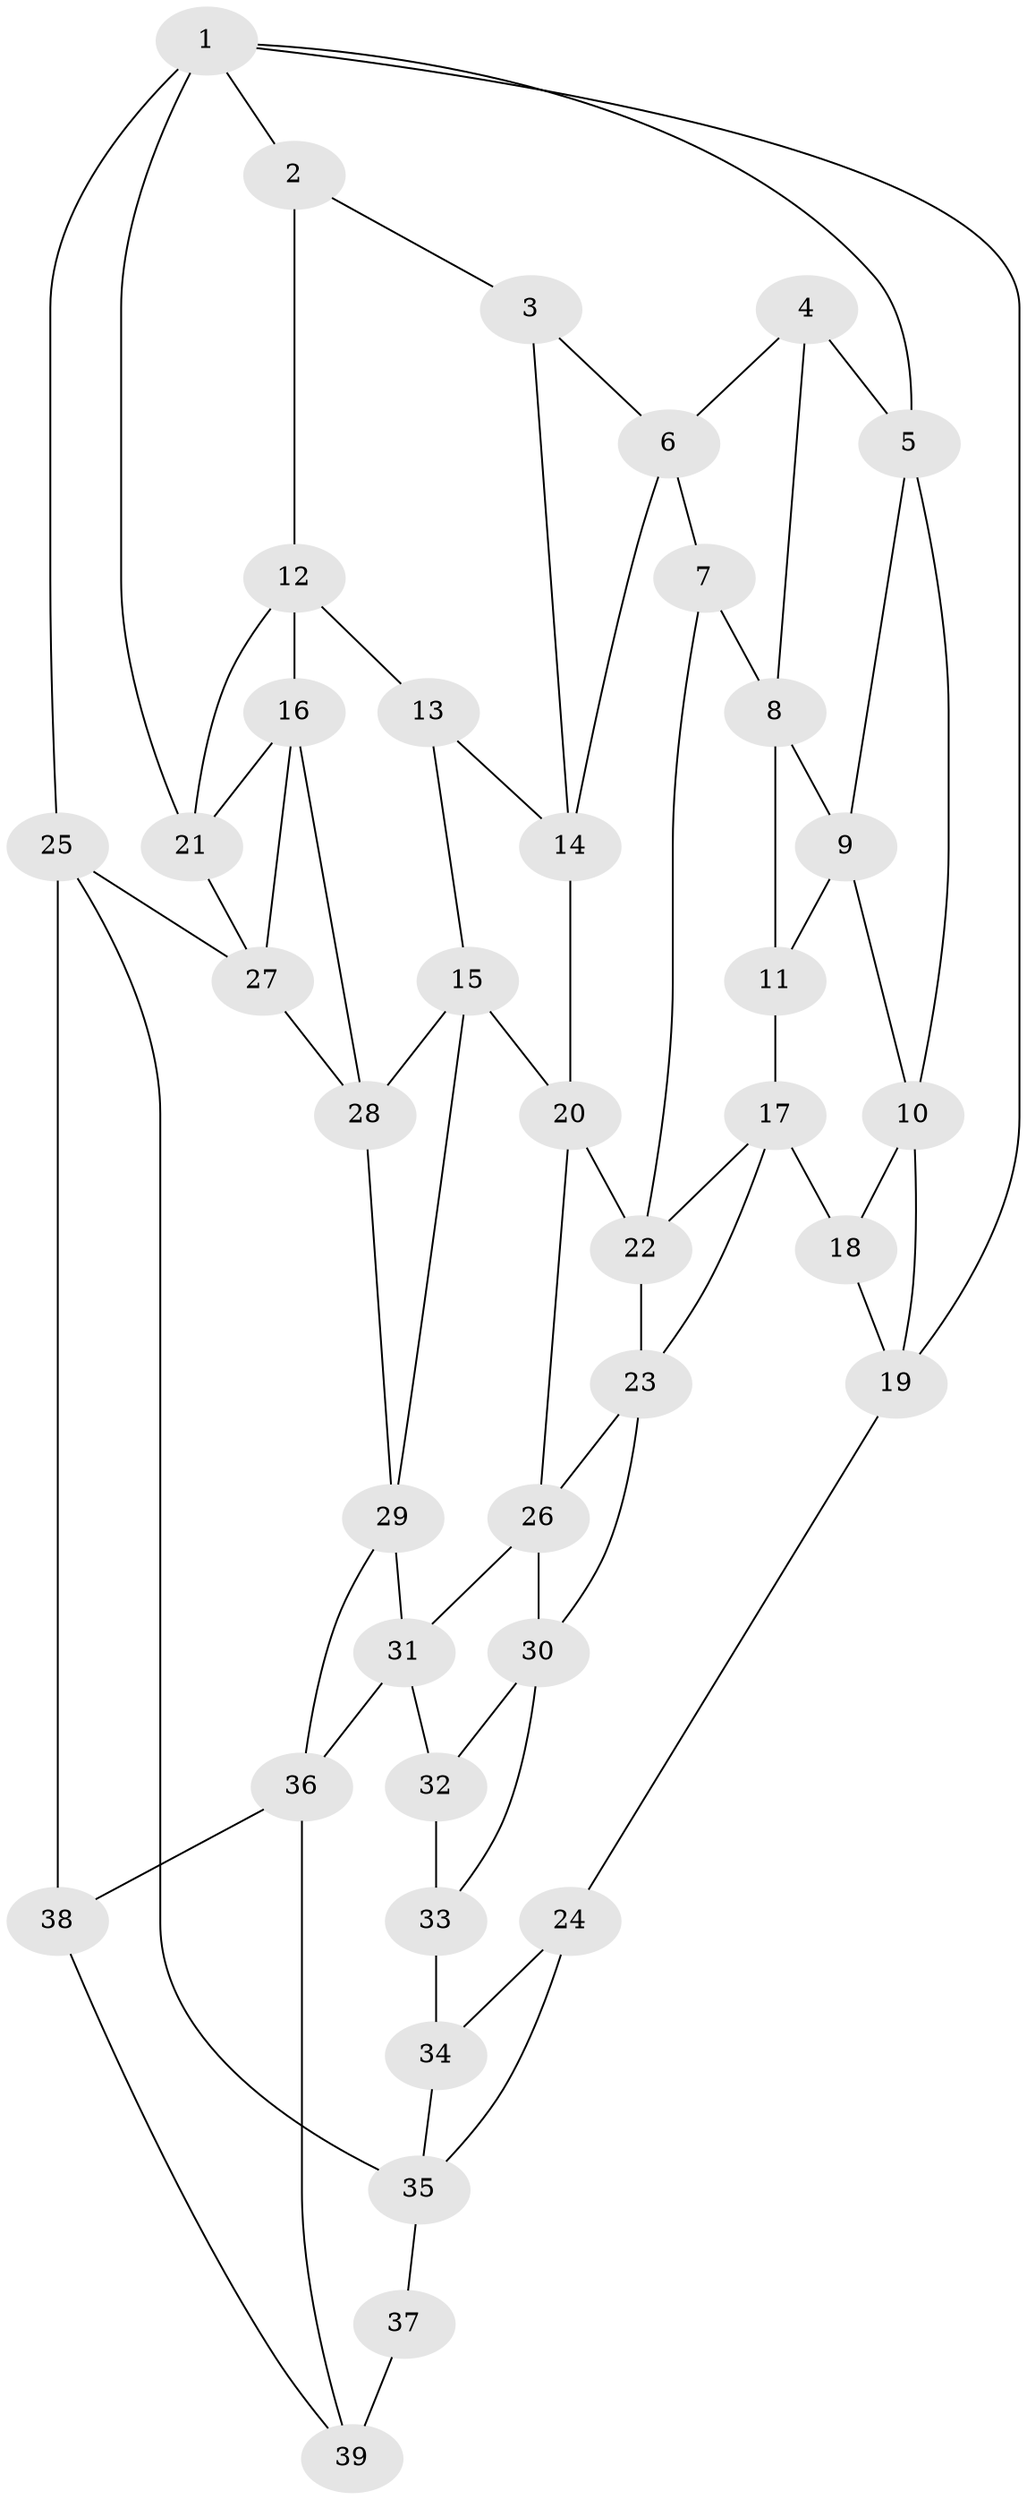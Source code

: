 // original degree distribution, {3: 0.02564102564102564, 6: 0.21794871794871795, 5: 0.5128205128205128, 4: 0.24358974358974358}
// Generated by graph-tools (version 1.1) at 2025/03/03/09/25 03:03:16]
// undirected, 39 vertices, 71 edges
graph export_dot {
graph [start="1"]
  node [color=gray90,style=filled];
  1;
  2;
  3;
  4;
  5;
  6;
  7;
  8;
  9;
  10;
  11;
  12;
  13;
  14;
  15;
  16;
  17;
  18;
  19;
  20;
  21;
  22;
  23;
  24;
  25;
  26;
  27;
  28;
  29;
  30;
  31;
  32;
  33;
  34;
  35;
  36;
  37;
  38;
  39;
  1 -- 2 [weight=1.0];
  1 -- 5 [weight=1.0];
  1 -- 19 [weight=1.0];
  1 -- 21 [weight=1.0];
  1 -- 25 [weight=2.0];
  2 -- 3 [weight=1.0];
  2 -- 12 [weight=1.0];
  3 -- 6 [weight=1.0];
  3 -- 14 [weight=1.0];
  4 -- 5 [weight=1.0];
  4 -- 6 [weight=1.0];
  4 -- 8 [weight=1.0];
  5 -- 9 [weight=1.0];
  5 -- 10 [weight=1.0];
  6 -- 7 [weight=1.0];
  6 -- 14 [weight=1.0];
  7 -- 8 [weight=1.0];
  7 -- 22 [weight=1.0];
  8 -- 9 [weight=1.0];
  8 -- 11 [weight=1.0];
  9 -- 10 [weight=1.0];
  9 -- 11 [weight=1.0];
  10 -- 18 [weight=1.0];
  10 -- 19 [weight=1.0];
  11 -- 17 [weight=1.0];
  12 -- 13 [weight=1.0];
  12 -- 16 [weight=1.0];
  12 -- 21 [weight=1.0];
  13 -- 14 [weight=1.0];
  13 -- 15 [weight=1.0];
  14 -- 20 [weight=1.0];
  15 -- 20 [weight=1.0];
  15 -- 28 [weight=1.0];
  15 -- 29 [weight=1.0];
  16 -- 21 [weight=1.0];
  16 -- 27 [weight=1.0];
  16 -- 28 [weight=1.0];
  17 -- 18 [weight=1.0];
  17 -- 22 [weight=1.0];
  17 -- 23 [weight=1.0];
  18 -- 19 [weight=1.0];
  19 -- 24 [weight=1.0];
  20 -- 22 [weight=1.0];
  20 -- 26 [weight=1.0];
  21 -- 27 [weight=1.0];
  22 -- 23 [weight=1.0];
  23 -- 26 [weight=1.0];
  23 -- 30 [weight=1.0];
  24 -- 34 [weight=1.0];
  24 -- 35 [weight=1.0];
  25 -- 27 [weight=1.0];
  25 -- 35 [weight=1.0];
  25 -- 38 [weight=2.0];
  26 -- 30 [weight=1.0];
  26 -- 31 [weight=1.0];
  27 -- 28 [weight=1.0];
  28 -- 29 [weight=1.0];
  29 -- 31 [weight=1.0];
  29 -- 36 [weight=1.0];
  30 -- 32 [weight=1.0];
  30 -- 33 [weight=1.0];
  31 -- 32 [weight=1.0];
  31 -- 36 [weight=1.0];
  32 -- 33 [weight=1.0];
  33 -- 34 [weight=2.0];
  34 -- 35 [weight=1.0];
  35 -- 37 [weight=1.0];
  36 -- 38 [weight=1.0];
  36 -- 39 [weight=1.0];
  37 -- 39 [weight=2.0];
  38 -- 39 [weight=1.0];
}
